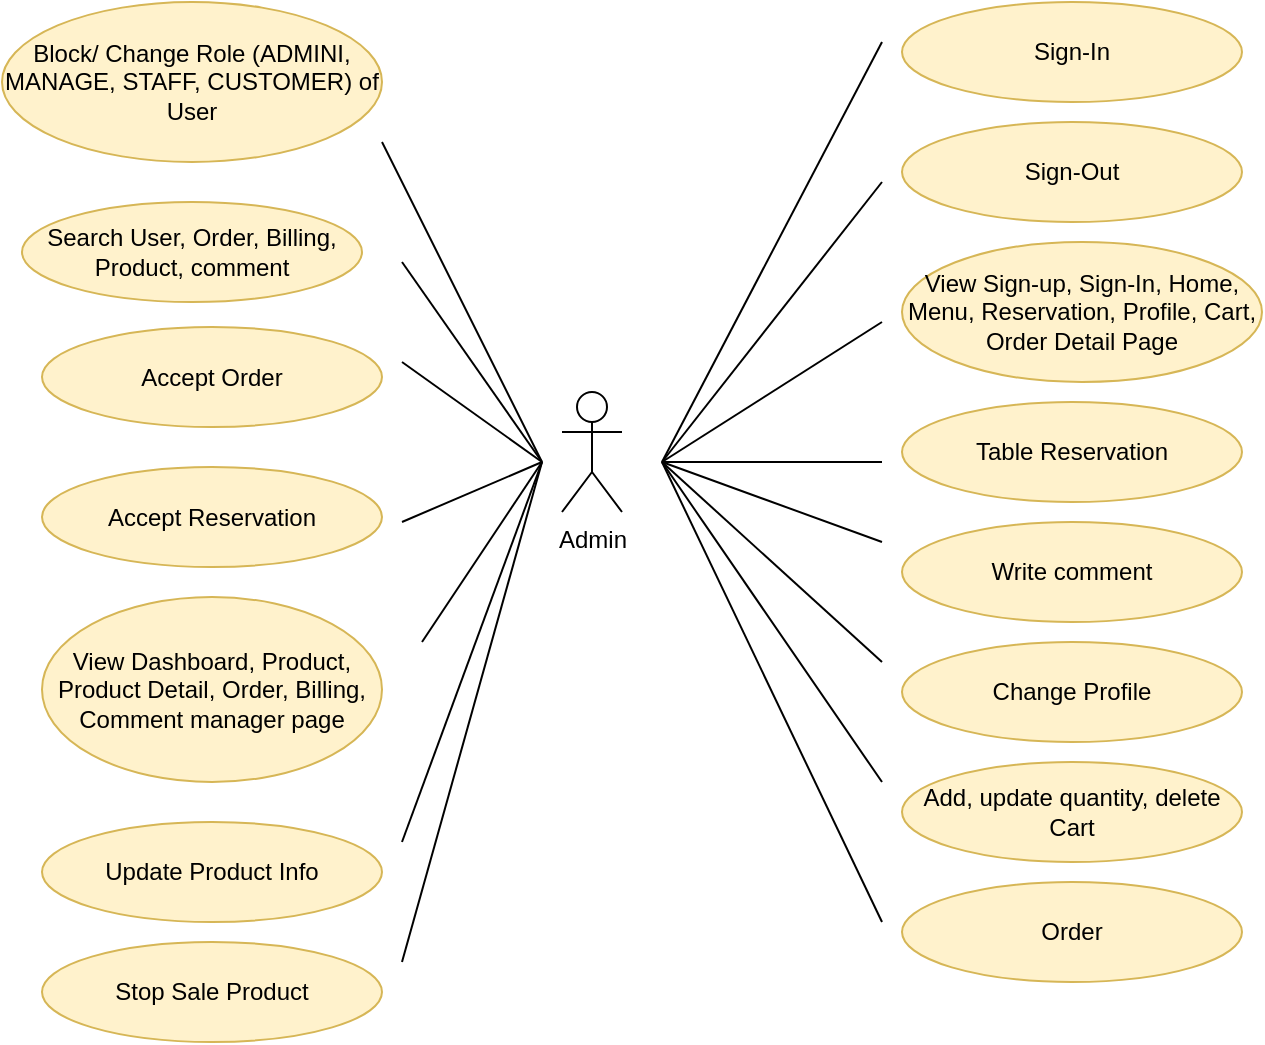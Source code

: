 <mxfile version="21.3.2" type="device">
  <diagram name="Trang-1" id="Rtlrk7BeqkRC7MRnI_-7">
    <mxGraphModel dx="836" dy="536" grid="1" gridSize="10" guides="1" tooltips="1" connect="1" arrows="1" fold="1" page="1" pageScale="1" pageWidth="827" pageHeight="1169" math="0" shadow="0">
      <root>
        <mxCell id="0" />
        <mxCell id="1" parent="0" />
        <mxCell id="-S9BA5k5fb5E7MtAYhUF-12" value="Admin" style="shape=umlActor;verticalLabelPosition=bottom;verticalAlign=top;html=1;outlineConnect=0;" vertex="1" parent="1">
          <mxGeometry x="310" y="225" width="30" height="60" as="geometry" />
        </mxCell>
        <mxCell id="-S9BA5k5fb5E7MtAYhUF-21" value="Sign-In" style="ellipse;whiteSpace=wrap;html=1;fillColor=#fff2cc;strokeColor=#d6b656;" vertex="1" parent="1">
          <mxGeometry x="480" y="30" width="170" height="50" as="geometry" />
        </mxCell>
        <mxCell id="-S9BA5k5fb5E7MtAYhUF-22" value="View Sign-up, Sign-In, Home, Menu, Reservation, Profile, Cart, Order Detail Page" style="ellipse;whiteSpace=wrap;html=1;fillColor=#fff2cc;strokeColor=#d6b656;" vertex="1" parent="1">
          <mxGeometry x="480" y="150" width="180" height="70" as="geometry" />
        </mxCell>
        <mxCell id="-S9BA5k5fb5E7MtAYhUF-23" value="Sign-Out" style="ellipse;whiteSpace=wrap;html=1;fillColor=#fff2cc;strokeColor=#d6b656;" vertex="1" parent="1">
          <mxGeometry x="480" y="90" width="170" height="50" as="geometry" />
        </mxCell>
        <mxCell id="-S9BA5k5fb5E7MtAYhUF-24" value="Table Reservation" style="ellipse;whiteSpace=wrap;html=1;fillColor=#fff2cc;strokeColor=#d6b656;" vertex="1" parent="1">
          <mxGeometry x="480" y="230" width="170" height="50" as="geometry" />
        </mxCell>
        <mxCell id="-S9BA5k5fb5E7MtAYhUF-25" value="Write comment" style="ellipse;whiteSpace=wrap;html=1;fillColor=#fff2cc;strokeColor=#d6b656;" vertex="1" parent="1">
          <mxGeometry x="480" y="290" width="170" height="50" as="geometry" />
        </mxCell>
        <mxCell id="-S9BA5k5fb5E7MtAYhUF-26" value="" style="endArrow=none;html=1;rounded=0;" edge="1" parent="1">
          <mxGeometry width="50" height="50" relative="1" as="geometry">
            <mxPoint x="360" y="260" as="sourcePoint" />
            <mxPoint x="470" y="260" as="targetPoint" />
          </mxGeometry>
        </mxCell>
        <mxCell id="-S9BA5k5fb5E7MtAYhUF-27" value="" style="endArrow=none;html=1;rounded=0;" edge="1" parent="1">
          <mxGeometry width="50" height="50" relative="1" as="geometry">
            <mxPoint x="360" y="260" as="sourcePoint" />
            <mxPoint x="470" y="300" as="targetPoint" />
          </mxGeometry>
        </mxCell>
        <mxCell id="-S9BA5k5fb5E7MtAYhUF-28" value="" style="endArrow=none;html=1;rounded=0;" edge="1" parent="1">
          <mxGeometry width="50" height="50" relative="1" as="geometry">
            <mxPoint x="360" y="260" as="sourcePoint" />
            <mxPoint x="470" y="360" as="targetPoint" />
          </mxGeometry>
        </mxCell>
        <mxCell id="-S9BA5k5fb5E7MtAYhUF-29" value="" style="endArrow=none;html=1;rounded=0;" edge="1" parent="1">
          <mxGeometry width="50" height="50" relative="1" as="geometry">
            <mxPoint x="360" y="260" as="sourcePoint" />
            <mxPoint x="470" y="420" as="targetPoint" />
          </mxGeometry>
        </mxCell>
        <mxCell id="-S9BA5k5fb5E7MtAYhUF-30" value="" style="endArrow=none;html=1;rounded=0;" edge="1" parent="1">
          <mxGeometry width="50" height="50" relative="1" as="geometry">
            <mxPoint x="360" y="260" as="sourcePoint" />
            <mxPoint x="470" y="490" as="targetPoint" />
          </mxGeometry>
        </mxCell>
        <mxCell id="-S9BA5k5fb5E7MtAYhUF-31" value="Change Profile" style="ellipse;whiteSpace=wrap;html=1;fillColor=#fff2cc;strokeColor=#d6b656;" vertex="1" parent="1">
          <mxGeometry x="480" y="350" width="170" height="50" as="geometry" />
        </mxCell>
        <mxCell id="-S9BA5k5fb5E7MtAYhUF-32" value="Add, update quantity, delete Cart" style="ellipse;whiteSpace=wrap;html=1;fillColor=#fff2cc;strokeColor=#d6b656;" vertex="1" parent="1">
          <mxGeometry x="480" y="410" width="170" height="50" as="geometry" />
        </mxCell>
        <mxCell id="-S9BA5k5fb5E7MtAYhUF-33" value="Order" style="ellipse;whiteSpace=wrap;html=1;fillColor=#fff2cc;strokeColor=#d6b656;" vertex="1" parent="1">
          <mxGeometry x="480" y="470" width="170" height="50" as="geometry" />
        </mxCell>
        <mxCell id="-S9BA5k5fb5E7MtAYhUF-34" value="" style="endArrow=none;html=1;rounded=0;" edge="1" parent="1">
          <mxGeometry width="50" height="50" relative="1" as="geometry">
            <mxPoint x="360" y="260" as="sourcePoint" />
            <mxPoint x="470" y="190" as="targetPoint" />
          </mxGeometry>
        </mxCell>
        <mxCell id="-S9BA5k5fb5E7MtAYhUF-35" value="" style="endArrow=none;html=1;rounded=0;" edge="1" parent="1">
          <mxGeometry width="50" height="50" relative="1" as="geometry">
            <mxPoint x="360" y="260" as="sourcePoint" />
            <mxPoint x="470" y="120" as="targetPoint" />
          </mxGeometry>
        </mxCell>
        <mxCell id="-S9BA5k5fb5E7MtAYhUF-36" value="" style="endArrow=none;html=1;rounded=0;" edge="1" parent="1">
          <mxGeometry width="50" height="50" relative="1" as="geometry">
            <mxPoint x="360" y="260" as="sourcePoint" />
            <mxPoint x="470" y="50" as="targetPoint" />
          </mxGeometry>
        </mxCell>
        <mxCell id="-S9BA5k5fb5E7MtAYhUF-38" value="Block/ Change Role (ADMINI, MANAGE, STAFF, CUSTOMER) of User" style="ellipse;whiteSpace=wrap;html=1;fillColor=#fff2cc;strokeColor=#d6b656;" vertex="1" parent="1">
          <mxGeometry x="30" y="30" width="190" height="80" as="geometry" />
        </mxCell>
        <mxCell id="-S9BA5k5fb5E7MtAYhUF-39" value="Accept Order" style="ellipse;whiteSpace=wrap;html=1;fillColor=#fff2cc;strokeColor=#d6b656;" vertex="1" parent="1">
          <mxGeometry x="50" y="192.5" width="170" height="50" as="geometry" />
        </mxCell>
        <mxCell id="-S9BA5k5fb5E7MtAYhUF-40" value="Accept Reservation" style="ellipse;whiteSpace=wrap;html=1;fillColor=#fff2cc;strokeColor=#d6b656;" vertex="1" parent="1">
          <mxGeometry x="50" y="262.5" width="170" height="50" as="geometry" />
        </mxCell>
        <mxCell id="-S9BA5k5fb5E7MtAYhUF-41" value="View Dashboard, Product, Product Detail, Order, Billing, Comment manager page" style="ellipse;whiteSpace=wrap;html=1;fillColor=#fff2cc;strokeColor=#d6b656;" vertex="1" parent="1">
          <mxGeometry x="50" y="327.5" width="170" height="92.5" as="geometry" />
        </mxCell>
        <mxCell id="-S9BA5k5fb5E7MtAYhUF-42" value="" style="endArrow=none;html=1;rounded=0;" edge="1" parent="1">
          <mxGeometry width="50" height="50" relative="1" as="geometry">
            <mxPoint x="230" y="160" as="sourcePoint" />
            <mxPoint x="300" y="260" as="targetPoint" />
          </mxGeometry>
        </mxCell>
        <mxCell id="-S9BA5k5fb5E7MtAYhUF-43" value="" style="endArrow=none;html=1;rounded=0;" edge="1" parent="1">
          <mxGeometry width="50" height="50" relative="1" as="geometry">
            <mxPoint x="230" y="210" as="sourcePoint" />
            <mxPoint x="300" y="260" as="targetPoint" />
          </mxGeometry>
        </mxCell>
        <mxCell id="-S9BA5k5fb5E7MtAYhUF-44" value="" style="endArrow=none;html=1;rounded=0;" edge="1" parent="1">
          <mxGeometry width="50" height="50" relative="1" as="geometry">
            <mxPoint x="230" y="290" as="sourcePoint" />
            <mxPoint x="300" y="260" as="targetPoint" />
          </mxGeometry>
        </mxCell>
        <mxCell id="-S9BA5k5fb5E7MtAYhUF-45" value="" style="endArrow=none;html=1;rounded=0;" edge="1" parent="1">
          <mxGeometry width="50" height="50" relative="1" as="geometry">
            <mxPoint x="240" y="350" as="sourcePoint" />
            <mxPoint x="300" y="260" as="targetPoint" />
          </mxGeometry>
        </mxCell>
        <mxCell id="-S9BA5k5fb5E7MtAYhUF-46" value="Search User, Order, Billing, Product, comment" style="ellipse;whiteSpace=wrap;html=1;fillColor=#fff2cc;strokeColor=#d6b656;" vertex="1" parent="1">
          <mxGeometry x="40" y="130" width="170" height="50" as="geometry" />
        </mxCell>
        <mxCell id="-S9BA5k5fb5E7MtAYhUF-47" value="" style="endArrow=none;html=1;rounded=0;" edge="1" parent="1">
          <mxGeometry width="50" height="50" relative="1" as="geometry">
            <mxPoint x="220" y="100" as="sourcePoint" />
            <mxPoint x="300" y="260" as="targetPoint" />
          </mxGeometry>
        </mxCell>
        <mxCell id="-S9BA5k5fb5E7MtAYhUF-48" value="Update Product Info" style="ellipse;whiteSpace=wrap;html=1;fillColor=#fff2cc;strokeColor=#d6b656;" vertex="1" parent="1">
          <mxGeometry x="50" y="440" width="170" height="50" as="geometry" />
        </mxCell>
        <mxCell id="-S9BA5k5fb5E7MtAYhUF-49" value="Stop Sale Product" style="ellipse;whiteSpace=wrap;html=1;fillColor=#fff2cc;strokeColor=#d6b656;" vertex="1" parent="1">
          <mxGeometry x="50" y="500" width="170" height="50" as="geometry" />
        </mxCell>
        <mxCell id="-S9BA5k5fb5E7MtAYhUF-50" value="" style="endArrow=none;html=1;rounded=0;" edge="1" parent="1">
          <mxGeometry width="50" height="50" relative="1" as="geometry">
            <mxPoint x="230" y="450" as="sourcePoint" />
            <mxPoint x="300" y="260" as="targetPoint" />
          </mxGeometry>
        </mxCell>
        <mxCell id="-S9BA5k5fb5E7MtAYhUF-51" value="" style="endArrow=none;html=1;rounded=0;" edge="1" parent="1">
          <mxGeometry width="50" height="50" relative="1" as="geometry">
            <mxPoint x="230" y="510" as="sourcePoint" />
            <mxPoint x="300" y="260" as="targetPoint" />
          </mxGeometry>
        </mxCell>
      </root>
    </mxGraphModel>
  </diagram>
</mxfile>
